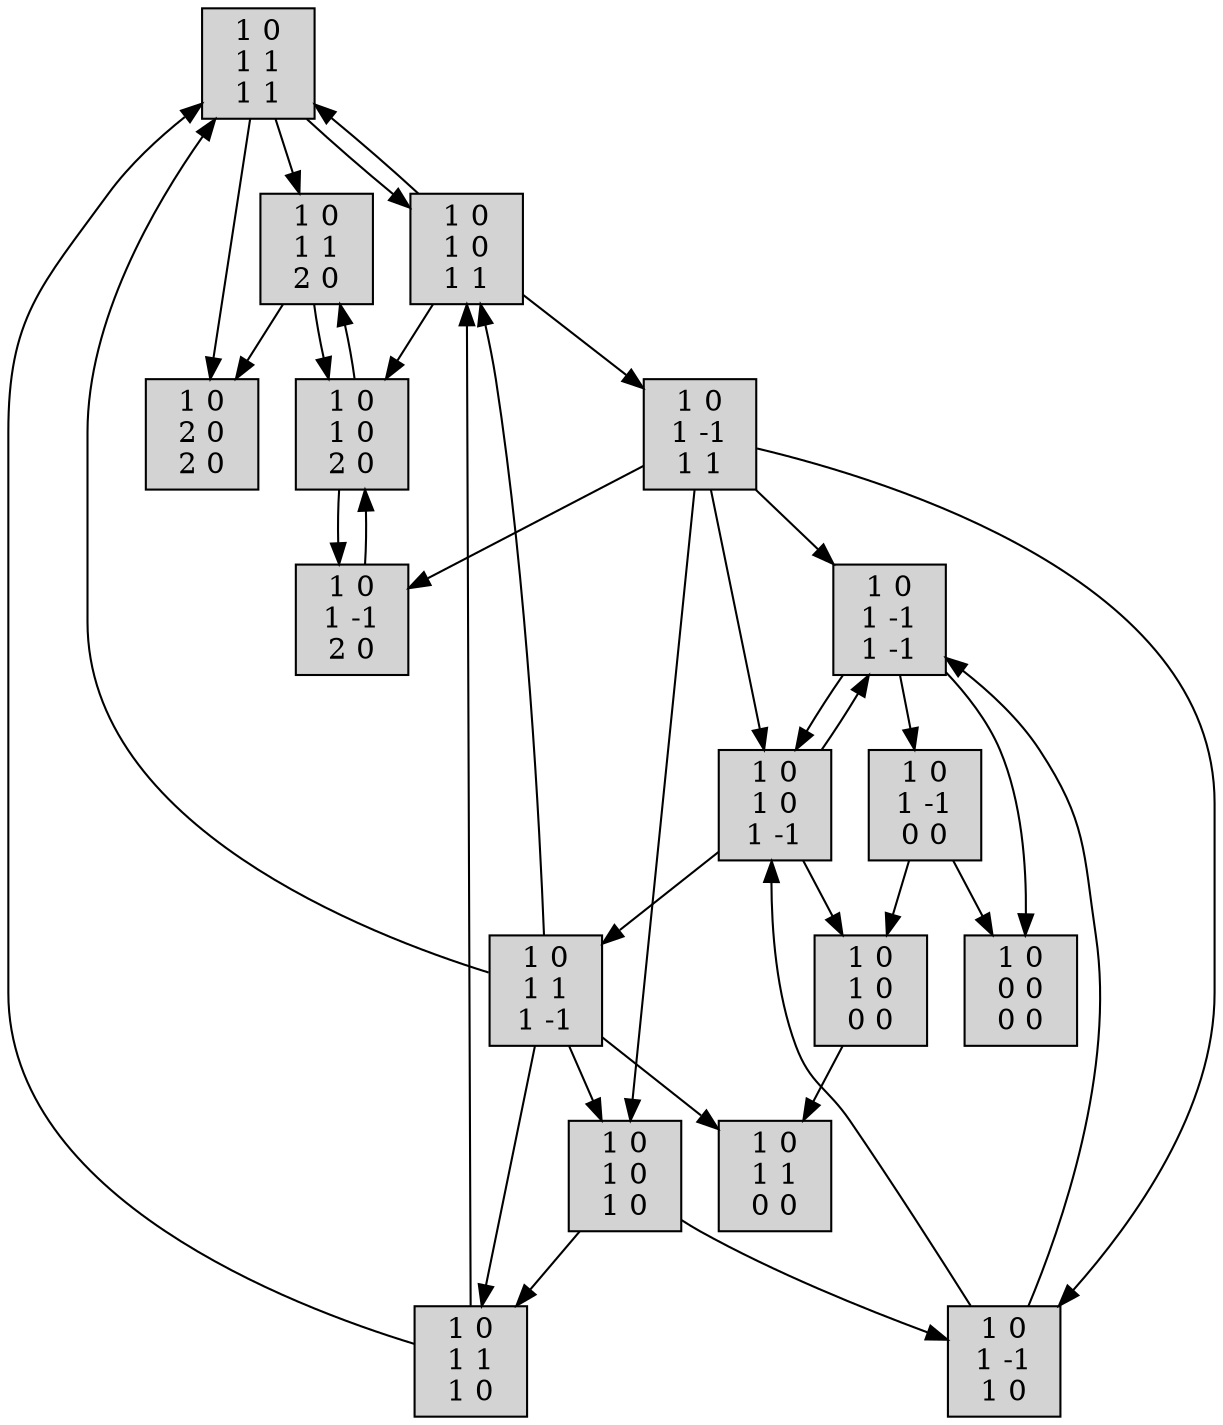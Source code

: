 strict digraph "" {
	node [fontcolor="#000000",
		shape=box,
		style=filled
	];
	"1 0
1 1
1 1" -> "1 0
2 0
2 0";
	"1 0
1 1
1 1" -> "1 0
1 1
2 0";
	"1 0
1 1
1 1" -> "1 0
1 0
1 1";
	"1 0
1 -1
2 0" -> "1 0
1 0
2 0";
	"1 0
1 0
2 0" -> "1 0
1 -1
2 0";
	"1 0
1 0
2 0" -> "1 0
1 1
2 0";
	"1 0
1 1
2 0" -> "1 0
2 0
2 0";
	"1 0
1 1
2 0" -> "1 0
1 0
2 0";
	"1 0
1 0
1 1" -> "1 0
1 1
1 1";
	"1 0
1 0
1 1" -> "1 0
1 0
2 0";
	"1 0
1 0
1 1" -> "1 0
1 -1
1 1";
	"1 0
1 0
0 0" -> "1 0
1 1
0 0";
	"1 0
1 -1
0 0" -> "1 0
1 0
0 0";
	"1 0
1 -1
0 0" -> "1 0
0 0
0 0";
	"1 0
1 -1
1 -1" -> "1 0
1 -1
0 0";
	"1 0
1 -1
1 -1" -> "1 0
0 0
0 0";
	"1 0
1 -1
1 -1" -> "1 0
1 0
1 -1";
	"1 0
1 0
1 -1" -> "1 0
1 0
0 0";
	"1 0
1 0
1 -1" -> "1 0
1 -1
1 -1";
	"1 0
1 0
1 -1" -> "1 0
1 1
1 -1";
	"1 0
1 1
1 0" -> "1 0
1 1
1 1";
	"1 0
1 1
1 0" -> "1 0
1 0
1 1";
	"1 0
1 1
1 -1" -> "1 0
1 1
1 1";
	"1 0
1 1
1 -1" -> "1 0
1 0
1 1";
	"1 0
1 1
1 -1" -> "1 0
1 1
0 0";
	"1 0
1 1
1 -1" -> "1 0
1 1
1 0";
	"1 0
1 1
1 -1" -> "1 0
1 0
1 0";
	"1 0
1 0
1 0" -> "1 0
1 1
1 0";
	"1 0
1 0
1 0" -> "1 0
1 -1
1 0";
	"1 0
1 -1
1 0" -> "1 0
1 -1
1 -1";
	"1 0
1 -1
1 0" -> "1 0
1 0
1 -1";
	"1 0
1 -1
1 1" -> "1 0
1 -1
2 0";
	"1 0
1 -1
1 1" -> "1 0
1 -1
1 -1";
	"1 0
1 -1
1 1" -> "1 0
1 0
1 -1";
	"1 0
1 -1
1 1" -> "1 0
1 0
1 0";
	"1 0
1 -1
1 1" -> "1 0
1 -1
1 0";
}
